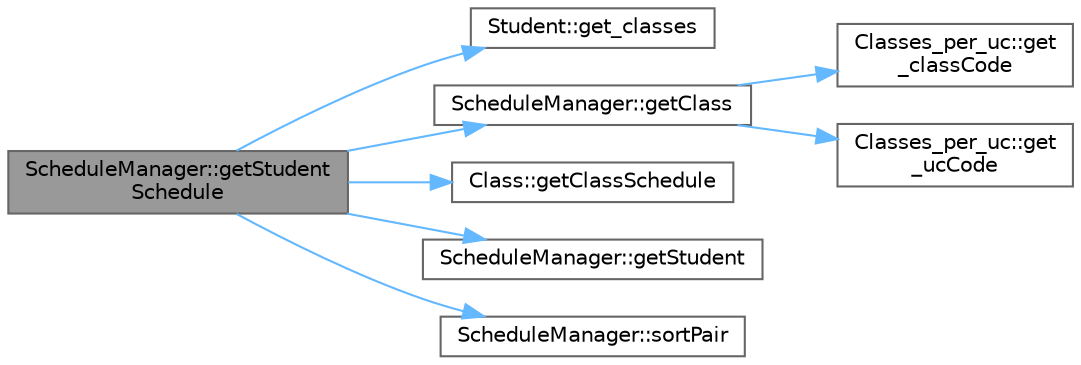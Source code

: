 digraph "ScheduleManager::getStudentSchedule"
{
 // LATEX_PDF_SIZE
  bgcolor="transparent";
  edge [fontname=Helvetica,fontsize=10,labelfontname=Helvetica,labelfontsize=10];
  node [fontname=Helvetica,fontsize=10,shape=box,height=0.2,width=0.4];
  rankdir="LR";
  Node1 [label="ScheduleManager::getStudent\lSchedule",height=0.2,width=0.4,color="gray40", fillcolor="grey60", style="filled", fontcolor="black",tooltip="complexity max O(2*6+1=12) = O(1)"];
  Node1 -> Node2 [color="steelblue1",style="solid"];
  Node2 [label="Student::get_classes",height=0.2,width=0.4,color="grey40", fillcolor="white", style="filled",URL="$class_student.html#ae24cb52bc3ee2c6f63a921107aaea8db",tooltip="gets the student classes, complexity O(1)"];
  Node1 -> Node3 [color="steelblue1",style="solid"];
  Node3 [label="ScheduleManager::getClass",height=0.2,width=0.4,color="grey40", fillcolor="white", style="filled",URL="$class_schedule_manager.html#af086538733e4b420293d38a300286dbd",tooltip="get a class in the list of all classes per uc, complexity O(n)"];
  Node3 -> Node4 [color="steelblue1",style="solid"];
  Node4 [label="Classes_per_uc::get\l_classCode",height=0.2,width=0.4,color="grey40", fillcolor="white", style="filled",URL="$class_classes__per__uc.html#af2d2caaac1992545c5cc9cdd25931ff1",tooltip="gets the Class Code, complexity O(1)"];
  Node3 -> Node5 [color="steelblue1",style="solid"];
  Node5 [label="Classes_per_uc::get\l_ucCode",height=0.2,width=0.4,color="grey40", fillcolor="white", style="filled",URL="$class_classes__per__uc.html#ad7dc285639f33fad9796309cb686eb16",tooltip="gets the Uc Code, complexity O(1)"];
  Node1 -> Node6 [color="steelblue1",style="solid"];
  Node6 [label="Class::getClassSchedule",height=0.2,width=0.4,color="grey40", fillcolor="white", style="filled",URL="$class_class.html#ae4b4b4d65d68d3070ebcd3ececb95090",tooltip="gets a list of the Class Schedule, complexity O(1)"];
  Node1 -> Node7 [color="steelblue1",style="solid"];
  Node7 [label="ScheduleManager::getStudent",height=0.2,width=0.4,color="grey40", fillcolor="white", style="filled",URL="$class_schedule_manager.html#ae9e558e49da94f4d5a4e5737dcecc59a",tooltip="gets the corresponding object to a student code, complexity O(n)"];
  Node1 -> Node8 [color="steelblue1",style="solid"];
  Node8 [label="ScheduleManager::sortPair",height=0.2,width=0.4,color="grey40", fillcolor="white", style="filled",URL="$class_schedule_manager.html#a802c69bda54d23b5b14e66091328afcf",tooltip="comparator function to use to sort, complexity O(1)"];
}
